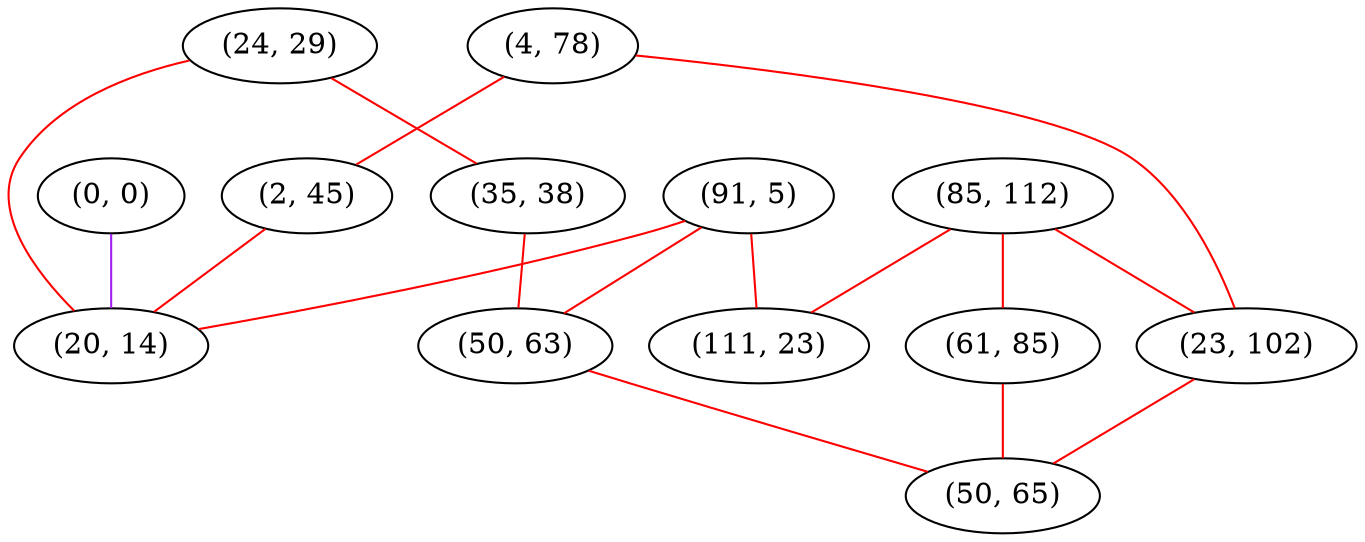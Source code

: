 graph "" {
"(0, 0)";
"(24, 29)";
"(85, 112)";
"(4, 78)";
"(61, 85)";
"(2, 45)";
"(35, 38)";
"(91, 5)";
"(50, 63)";
"(23, 102)";
"(20, 14)";
"(50, 65)";
"(111, 23)";
"(0, 0)" -- "(20, 14)"  [color=purple, key=0, weight=4];
"(24, 29)" -- "(20, 14)"  [color=red, key=0, weight=1];
"(24, 29)" -- "(35, 38)"  [color=red, key=0, weight=1];
"(85, 112)" -- "(23, 102)"  [color=red, key=0, weight=1];
"(85, 112)" -- "(111, 23)"  [color=red, key=0, weight=1];
"(85, 112)" -- "(61, 85)"  [color=red, key=0, weight=1];
"(4, 78)" -- "(2, 45)"  [color=red, key=0, weight=1];
"(4, 78)" -- "(23, 102)"  [color=red, key=0, weight=1];
"(61, 85)" -- "(50, 65)"  [color=red, key=0, weight=1];
"(2, 45)" -- "(20, 14)"  [color=red, key=0, weight=1];
"(35, 38)" -- "(50, 63)"  [color=red, key=0, weight=1];
"(91, 5)" -- "(50, 63)"  [color=red, key=0, weight=1];
"(91, 5)" -- "(20, 14)"  [color=red, key=0, weight=1];
"(91, 5)" -- "(111, 23)"  [color=red, key=0, weight=1];
"(50, 63)" -- "(50, 65)"  [color=red, key=0, weight=1];
"(23, 102)" -- "(50, 65)"  [color=red, key=0, weight=1];
}
